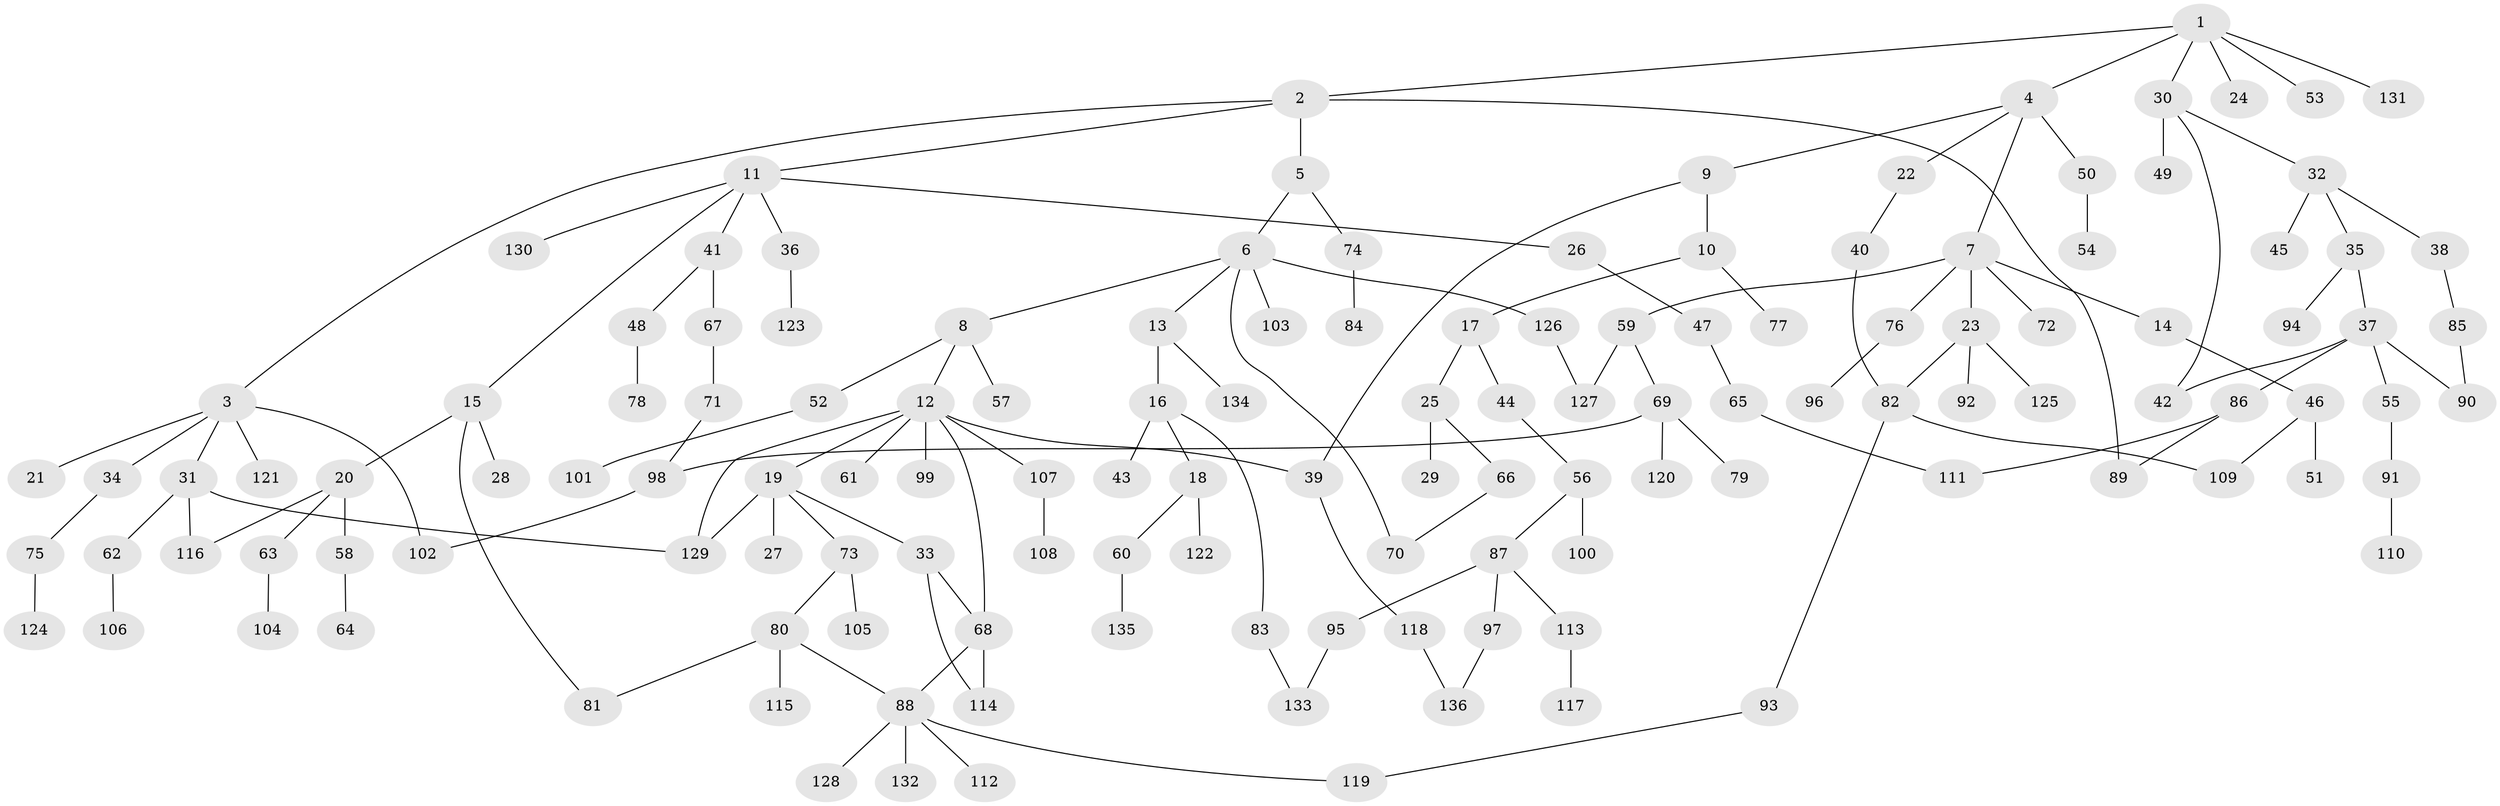 // Generated by graph-tools (version 1.1) at 2025/10/02/27/25 16:10:52]
// undirected, 136 vertices, 156 edges
graph export_dot {
graph [start="1"]
  node [color=gray90,style=filled];
  1;
  2;
  3;
  4;
  5;
  6;
  7;
  8;
  9;
  10;
  11;
  12;
  13;
  14;
  15;
  16;
  17;
  18;
  19;
  20;
  21;
  22;
  23;
  24;
  25;
  26;
  27;
  28;
  29;
  30;
  31;
  32;
  33;
  34;
  35;
  36;
  37;
  38;
  39;
  40;
  41;
  42;
  43;
  44;
  45;
  46;
  47;
  48;
  49;
  50;
  51;
  52;
  53;
  54;
  55;
  56;
  57;
  58;
  59;
  60;
  61;
  62;
  63;
  64;
  65;
  66;
  67;
  68;
  69;
  70;
  71;
  72;
  73;
  74;
  75;
  76;
  77;
  78;
  79;
  80;
  81;
  82;
  83;
  84;
  85;
  86;
  87;
  88;
  89;
  90;
  91;
  92;
  93;
  94;
  95;
  96;
  97;
  98;
  99;
  100;
  101;
  102;
  103;
  104;
  105;
  106;
  107;
  108;
  109;
  110;
  111;
  112;
  113;
  114;
  115;
  116;
  117;
  118;
  119;
  120;
  121;
  122;
  123;
  124;
  125;
  126;
  127;
  128;
  129;
  130;
  131;
  132;
  133;
  134;
  135;
  136;
  1 -- 2;
  1 -- 4;
  1 -- 24;
  1 -- 30;
  1 -- 53;
  1 -- 131;
  2 -- 3;
  2 -- 5;
  2 -- 11;
  2 -- 89;
  3 -- 21;
  3 -- 31;
  3 -- 34;
  3 -- 121;
  3 -- 102;
  4 -- 7;
  4 -- 9;
  4 -- 22;
  4 -- 50;
  5 -- 6;
  5 -- 74;
  6 -- 8;
  6 -- 13;
  6 -- 103;
  6 -- 126;
  6 -- 70;
  7 -- 14;
  7 -- 23;
  7 -- 59;
  7 -- 72;
  7 -- 76;
  8 -- 12;
  8 -- 52;
  8 -- 57;
  9 -- 10;
  9 -- 39;
  10 -- 17;
  10 -- 77;
  11 -- 15;
  11 -- 26;
  11 -- 36;
  11 -- 41;
  11 -- 130;
  12 -- 19;
  12 -- 39;
  12 -- 61;
  12 -- 68;
  12 -- 99;
  12 -- 107;
  12 -- 129;
  13 -- 16;
  13 -- 134;
  14 -- 46;
  15 -- 20;
  15 -- 28;
  15 -- 81;
  16 -- 18;
  16 -- 43;
  16 -- 83;
  17 -- 25;
  17 -- 44;
  18 -- 60;
  18 -- 122;
  19 -- 27;
  19 -- 33;
  19 -- 73;
  19 -- 129;
  20 -- 58;
  20 -- 63;
  20 -- 116;
  22 -- 40;
  23 -- 82;
  23 -- 92;
  23 -- 125;
  25 -- 29;
  25 -- 66;
  26 -- 47;
  30 -- 32;
  30 -- 49;
  30 -- 42;
  31 -- 62;
  31 -- 129;
  31 -- 116;
  32 -- 35;
  32 -- 38;
  32 -- 45;
  33 -- 114;
  33 -- 68;
  34 -- 75;
  35 -- 37;
  35 -- 94;
  36 -- 123;
  37 -- 42;
  37 -- 55;
  37 -- 86;
  37 -- 90;
  38 -- 85;
  39 -- 118;
  40 -- 82;
  41 -- 48;
  41 -- 67;
  44 -- 56;
  46 -- 51;
  46 -- 109;
  47 -- 65;
  48 -- 78;
  50 -- 54;
  52 -- 101;
  55 -- 91;
  56 -- 87;
  56 -- 100;
  58 -- 64;
  59 -- 69;
  59 -- 127;
  60 -- 135;
  62 -- 106;
  63 -- 104;
  65 -- 111;
  66 -- 70;
  67 -- 71;
  68 -- 88;
  68 -- 114;
  69 -- 79;
  69 -- 120;
  69 -- 98;
  71 -- 98;
  73 -- 80;
  73 -- 105;
  74 -- 84;
  75 -- 124;
  76 -- 96;
  80 -- 81;
  80 -- 115;
  80 -- 88;
  82 -- 93;
  82 -- 109;
  83 -- 133;
  85 -- 90;
  86 -- 89;
  86 -- 111;
  87 -- 95;
  87 -- 97;
  87 -- 113;
  88 -- 112;
  88 -- 128;
  88 -- 132;
  88 -- 119;
  91 -- 110;
  93 -- 119;
  95 -- 133;
  97 -- 136;
  98 -- 102;
  107 -- 108;
  113 -- 117;
  118 -- 136;
  126 -- 127;
}
